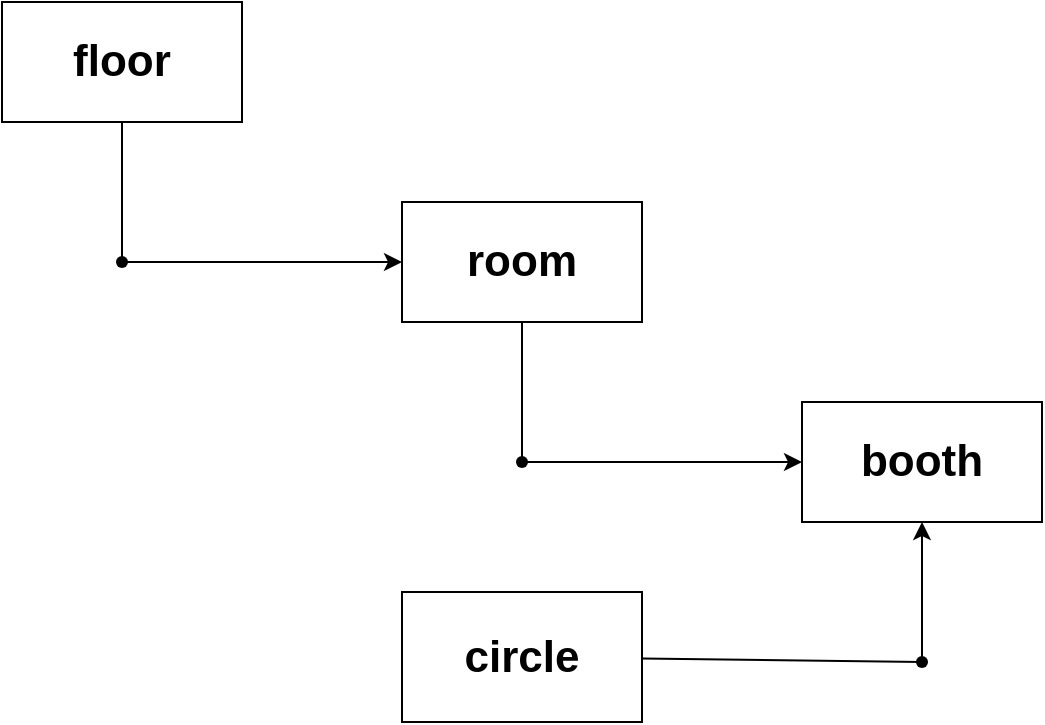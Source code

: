<mxfile>
    <diagram id="48o23PYrDI9pIVHjh0LU" name="ページ2">
        <mxGraphModel dx="1664" dy="1003" grid="1" gridSize="10" guides="1" tooltips="1" connect="1" arrows="1" fold="1" page="1" pageScale="1" pageWidth="827" pageHeight="1169" math="0" shadow="0">
            <root>
                <mxCell id="0"/>
                <mxCell id="1" parent="0"/>
                <mxCell id="cjnw1ftKUHv8uV_TTD3V-1" value="" style="edgeStyle=none;html=1;strokeColor=default;endArrow=none;endFill=0;" edge="1" parent="1" source="cjnw1ftKUHv8uV_TTD3V-2" target="cjnw1ftKUHv8uV_TTD3V-6">
                    <mxGeometry relative="1" as="geometry"/>
                </mxCell>
                <mxCell id="cjnw1ftKUHv8uV_TTD3V-2" value="&lt;font style=&quot;font-size: 22px;&quot;&gt;&lt;b&gt;circle&lt;/b&gt;&lt;/font&gt;" style="rounded=0;whiteSpace=wrap;html=1;" vertex="1" parent="1">
                    <mxGeometry x="270" y="550" width="120" height="65" as="geometry"/>
                </mxCell>
                <mxCell id="cjnw1ftKUHv8uV_TTD3V-5" value="" style="edgeStyle=none;html=1;" edge="1" parent="1" source="cjnw1ftKUHv8uV_TTD3V-6" target="cjnw1ftKUHv8uV_TTD3V-8">
                    <mxGeometry relative="1" as="geometry"/>
                </mxCell>
                <mxCell id="cjnw1ftKUHv8uV_TTD3V-6" value="" style="shape=waypoint;sketch=0;size=6;pointerEvents=1;points=[];fillColor=default;resizable=0;rotatable=0;perimeter=centerPerimeter;snapToPoint=1;rounded=0;" vertex="1" parent="1">
                    <mxGeometry x="520" y="575" width="20" height="20" as="geometry"/>
                </mxCell>
                <mxCell id="cjnw1ftKUHv8uV_TTD3V-7" value="" style="edgeStyle=none;html=1;endArrow=none;endFill=0;startArrow=classic;startFill=1;" edge="1" parent="1" source="cjnw1ftKUHv8uV_TTD3V-8" target="cjnw1ftKUHv8uV_TTD3V-10">
                    <mxGeometry relative="1" as="geometry"/>
                </mxCell>
                <mxCell id="cjnw1ftKUHv8uV_TTD3V-8" value="&lt;b&gt;&lt;font style=&quot;font-size: 22px;&quot;&gt;&lt;font style=&quot;&quot;&gt;boot&lt;/font&gt;h&lt;/font&gt;&lt;/b&gt;" style="whiteSpace=wrap;html=1;sketch=0;pointerEvents=1;resizable=0;rounded=0;" vertex="1" parent="1">
                    <mxGeometry x="470" y="455" width="120" height="60" as="geometry"/>
                </mxCell>
                <mxCell id="cjnw1ftKUHv8uV_TTD3V-9" value="" style="edgeStyle=none;html=1;endArrow=none;endFill=0;" edge="1" parent="1" source="cjnw1ftKUHv8uV_TTD3V-10" target="cjnw1ftKUHv8uV_TTD3V-12">
                    <mxGeometry relative="1" as="geometry"/>
                </mxCell>
                <mxCell id="cjnw1ftKUHv8uV_TTD3V-10" value="" style="shape=waypoint;sketch=0;size=6;pointerEvents=1;points=[];fillColor=default;resizable=0;rotatable=0;perimeter=centerPerimeter;snapToPoint=1;rounded=0;" vertex="1" parent="1">
                    <mxGeometry x="320" y="475" width="20" height="20" as="geometry"/>
                </mxCell>
                <mxCell id="cjnw1ftKUHv8uV_TTD3V-11" value="" style="edgeStyle=none;html=1;endArrow=none;endFill=0;startArrow=classic;startFill=1;" edge="1" parent="1" source="cjnw1ftKUHv8uV_TTD3V-12" target="cjnw1ftKUHv8uV_TTD3V-14">
                    <mxGeometry relative="1" as="geometry"/>
                </mxCell>
                <mxCell id="cjnw1ftKUHv8uV_TTD3V-12" value="&lt;font style=&quot;font-size: 22px;&quot;&gt;&lt;b&gt;room&lt;/b&gt;&lt;/font&gt;" style="whiteSpace=wrap;html=1;sketch=0;pointerEvents=1;resizable=0;rounded=0;" vertex="1" parent="1">
                    <mxGeometry x="270" y="355" width="120" height="60" as="geometry"/>
                </mxCell>
                <mxCell id="cjnw1ftKUHv8uV_TTD3V-13" value="" style="edgeStyle=none;html=1;endArrow=none;endFill=0;" edge="1" parent="1" source="cjnw1ftKUHv8uV_TTD3V-14" target="cjnw1ftKUHv8uV_TTD3V-15">
                    <mxGeometry relative="1" as="geometry"/>
                </mxCell>
                <mxCell id="cjnw1ftKUHv8uV_TTD3V-14" value="" style="shape=waypoint;sketch=0;size=6;pointerEvents=1;points=[];fillColor=default;resizable=0;rotatable=0;perimeter=centerPerimeter;snapToPoint=1;rounded=0;" vertex="1" parent="1">
                    <mxGeometry x="120" y="375" width="20" height="20" as="geometry"/>
                </mxCell>
                <mxCell id="cjnw1ftKUHv8uV_TTD3V-15" value="&lt;font style=&quot;font-size: 22px;&quot;&gt;&lt;b&gt;floor&lt;/b&gt;&lt;/font&gt;" style="whiteSpace=wrap;html=1;sketch=0;pointerEvents=1;resizable=0;rounded=0;" vertex="1" parent="1">
                    <mxGeometry x="70" y="255" width="120" height="60" as="geometry"/>
                </mxCell>
            </root>
        </mxGraphModel>
    </diagram>
    <diagram id="G5keb-kNNSBFR4qyGwEx" name="ページ1">
        <mxGraphModel dx="1371" dy="826" grid="1" gridSize="10" guides="1" tooltips="1" connect="1" arrows="1" fold="1" page="1" pageScale="1" pageWidth="827" pageHeight="1169" math="0" shadow="0">
            <root>
                <mxCell id="0"/>
                <mxCell id="1" parent="0"/>
                <mxCell id="12" value="" style="edgeStyle=none;html=1;strokeColor=default;endArrow=none;endFill=0;" edge="1" parent="1" source="2" target="11">
                    <mxGeometry relative="1" as="geometry"/>
                </mxCell>
                <mxCell id="2" value="&lt;font style=&quot;font-size: 22px;&quot;&gt;&lt;b&gt;circle&lt;/b&gt;&lt;/font&gt;" style="rounded=0;whiteSpace=wrap;html=1;" vertex="1" parent="1">
                    <mxGeometry x="270" y="550" width="120" height="65" as="geometry"/>
                </mxCell>
                <mxCell id="4" style="edgeStyle=none;html=1;" edge="1" parent="1" source="3" target="2">
                    <mxGeometry relative="1" as="geometry"/>
                </mxCell>
                <mxCell id="6" value="&lt;font style=&quot;font-size: 12px;&quot;&gt;サークル名で検索&lt;/font&gt;" style="edgeLabel;html=1;align=center;verticalAlign=middle;resizable=0;points=[];" vertex="1" connectable="0" parent="4">
                    <mxGeometry x="0.106" relative="1" as="geometry">
                        <mxPoint x="-9" as="offset"/>
                    </mxGeometry>
                </mxCell>
                <mxCell id="3" value="user" style="shape=umlActor;verticalLabelPosition=bottom;verticalAlign=top;html=1;outlineConnect=0;" vertex="1" parent="1">
                    <mxGeometry x="30" y="507.5" width="77.5" height="155" as="geometry"/>
                </mxCell>
                <mxCell id="14" value="" style="edgeStyle=none;html=1;" edge="1" parent="1" source="11" target="13">
                    <mxGeometry relative="1" as="geometry"/>
                </mxCell>
                <mxCell id="11" value="" style="shape=waypoint;sketch=0;size=6;pointerEvents=1;points=[];fillColor=default;resizable=0;rotatable=0;perimeter=centerPerimeter;snapToPoint=1;rounded=0;" vertex="1" parent="1">
                    <mxGeometry x="520" y="575" width="20" height="20" as="geometry"/>
                </mxCell>
                <mxCell id="19" value="" style="edgeStyle=none;html=1;endArrow=none;endFill=0;" edge="1" parent="1" source="13" target="18">
                    <mxGeometry relative="1" as="geometry"/>
                </mxCell>
                <mxCell id="13" value="&lt;b&gt;&lt;font style=&quot;font-size: 22px;&quot;&gt;&lt;font style=&quot;&quot;&gt;boot&lt;/font&gt;h&lt;/font&gt;&lt;/b&gt;" style="whiteSpace=wrap;html=1;sketch=0;pointerEvents=1;resizable=0;rounded=0;" vertex="1" parent="1">
                    <mxGeometry x="470" y="455" width="120" height="60" as="geometry"/>
                </mxCell>
                <mxCell id="21" value="" style="edgeStyle=none;html=1;" edge="1" parent="1" source="18" target="20">
                    <mxGeometry relative="1" as="geometry"/>
                </mxCell>
                <mxCell id="18" value="" style="shape=waypoint;sketch=0;size=6;pointerEvents=1;points=[];fillColor=default;resizable=0;rotatable=0;perimeter=centerPerimeter;snapToPoint=1;rounded=0;" vertex="1" parent="1">
                    <mxGeometry x="320" y="475" width="20" height="20" as="geometry"/>
                </mxCell>
                <mxCell id="23" value="" style="edgeStyle=none;html=1;endArrow=none;endFill=0;" edge="1" parent="1" source="20" target="22">
                    <mxGeometry relative="1" as="geometry"/>
                </mxCell>
                <mxCell id="20" value="&lt;font style=&quot;font-size: 22px;&quot;&gt;&lt;b&gt;room&lt;/b&gt;&lt;/font&gt;" style="whiteSpace=wrap;html=1;sketch=0;pointerEvents=1;resizable=0;rounded=0;" vertex="1" parent="1">
                    <mxGeometry x="270" y="355" width="120" height="60" as="geometry"/>
                </mxCell>
                <mxCell id="25" value="" style="edgeStyle=none;html=1;" edge="1" parent="1" source="22" target="24">
                    <mxGeometry relative="1" as="geometry"/>
                </mxCell>
                <mxCell id="22" value="" style="shape=waypoint;sketch=0;size=6;pointerEvents=1;points=[];fillColor=default;resizable=0;rotatable=0;perimeter=centerPerimeter;snapToPoint=1;rounded=0;" vertex="1" parent="1">
                    <mxGeometry x="120" y="375" width="20" height="20" as="geometry"/>
                </mxCell>
                <mxCell id="24" value="&lt;font style=&quot;font-size: 22px;&quot;&gt;&lt;b&gt;floor&lt;/b&gt;&lt;/font&gt;" style="whiteSpace=wrap;html=1;sketch=0;pointerEvents=1;resizable=0;rounded=0;" vertex="1" parent="1">
                    <mxGeometry x="70" y="255" width="120" height="60" as="geometry"/>
                </mxCell>
            </root>
        </mxGraphModel>
    </diagram>
</mxfile>